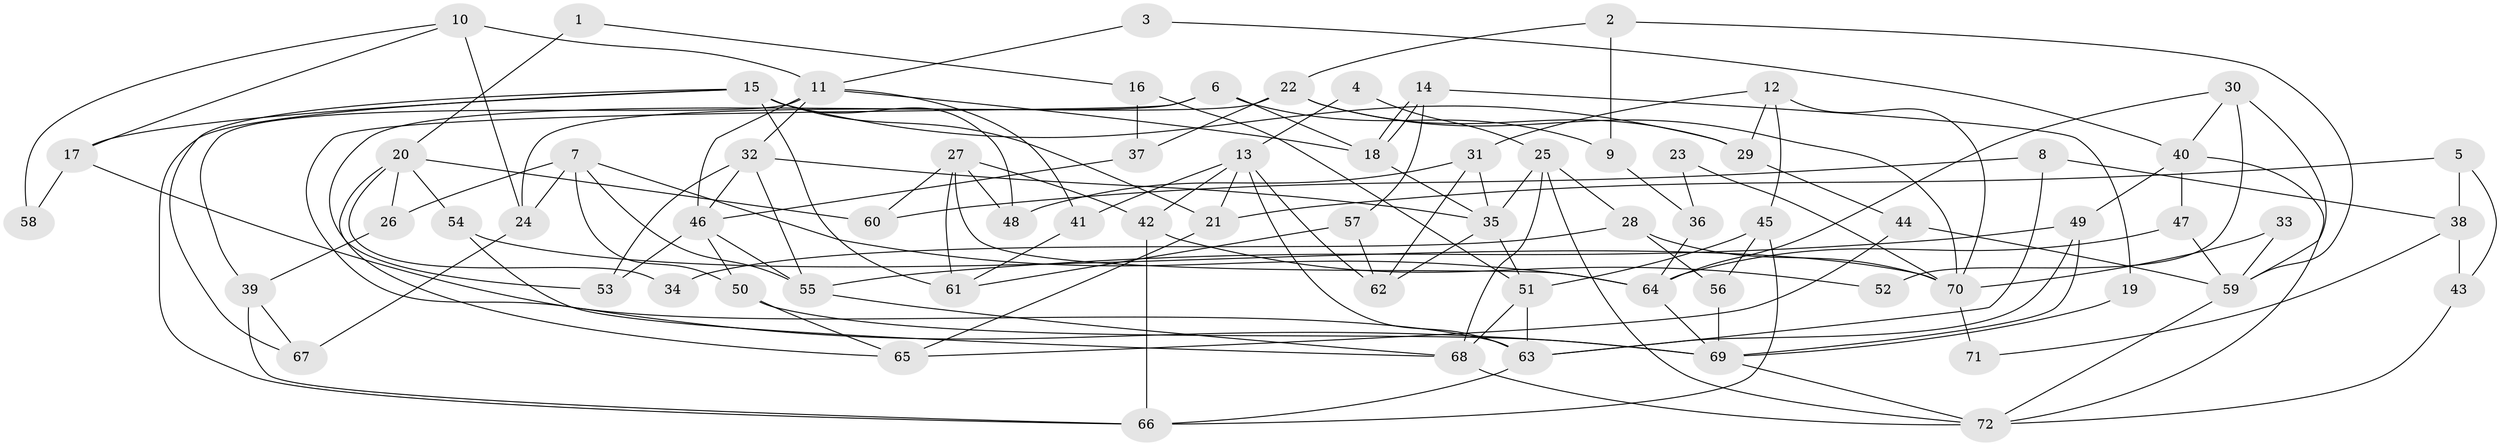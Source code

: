 // Generated by graph-tools (version 1.1) at 2025/50/03/09/25 03:50:04]
// undirected, 72 vertices, 144 edges
graph export_dot {
graph [start="1"]
  node [color=gray90,style=filled];
  1;
  2;
  3;
  4;
  5;
  6;
  7;
  8;
  9;
  10;
  11;
  12;
  13;
  14;
  15;
  16;
  17;
  18;
  19;
  20;
  21;
  22;
  23;
  24;
  25;
  26;
  27;
  28;
  29;
  30;
  31;
  32;
  33;
  34;
  35;
  36;
  37;
  38;
  39;
  40;
  41;
  42;
  43;
  44;
  45;
  46;
  47;
  48;
  49;
  50;
  51;
  52;
  53;
  54;
  55;
  56;
  57;
  58;
  59;
  60;
  61;
  62;
  63;
  64;
  65;
  66;
  67;
  68;
  69;
  70;
  71;
  72;
  1 -- 16;
  1 -- 20;
  2 -- 22;
  2 -- 59;
  2 -- 9;
  3 -- 11;
  3 -- 40;
  4 -- 25;
  4 -- 13;
  5 -- 21;
  5 -- 43;
  5 -- 38;
  6 -- 18;
  6 -- 53;
  6 -- 9;
  6 -- 63;
  7 -- 26;
  7 -- 55;
  7 -- 24;
  7 -- 50;
  7 -- 64;
  8 -- 63;
  8 -- 60;
  8 -- 38;
  9 -- 36;
  10 -- 24;
  10 -- 17;
  10 -- 11;
  10 -- 58;
  11 -- 32;
  11 -- 18;
  11 -- 39;
  11 -- 41;
  11 -- 46;
  12 -- 45;
  12 -- 29;
  12 -- 31;
  12 -- 70;
  13 -- 62;
  13 -- 63;
  13 -- 21;
  13 -- 41;
  13 -- 42;
  14 -- 18;
  14 -- 18;
  14 -- 57;
  14 -- 19;
  15 -- 61;
  15 -- 66;
  15 -- 17;
  15 -- 21;
  15 -- 29;
  15 -- 48;
  15 -- 67;
  16 -- 37;
  16 -- 51;
  17 -- 69;
  17 -- 58;
  18 -- 35;
  19 -- 69;
  20 -- 65;
  20 -- 54;
  20 -- 26;
  20 -- 34;
  20 -- 60;
  21 -- 65;
  22 -- 70;
  22 -- 29;
  22 -- 24;
  22 -- 37;
  23 -- 36;
  23 -- 70;
  24 -- 67;
  25 -- 35;
  25 -- 72;
  25 -- 28;
  25 -- 68;
  26 -- 39;
  27 -- 64;
  27 -- 42;
  27 -- 48;
  27 -- 60;
  27 -- 61;
  28 -- 56;
  28 -- 34;
  28 -- 70;
  29 -- 44;
  30 -- 64;
  30 -- 40;
  30 -- 52;
  30 -- 59;
  31 -- 48;
  31 -- 35;
  31 -- 62;
  32 -- 46;
  32 -- 35;
  32 -- 53;
  32 -- 55;
  33 -- 59;
  33 -- 70;
  35 -- 51;
  35 -- 62;
  36 -- 64;
  37 -- 46;
  38 -- 43;
  38 -- 71;
  39 -- 67;
  39 -- 66;
  40 -- 47;
  40 -- 49;
  40 -- 72;
  41 -- 61;
  42 -- 66;
  42 -- 52;
  43 -- 72;
  44 -- 59;
  44 -- 65;
  45 -- 66;
  45 -- 51;
  45 -- 56;
  46 -- 50;
  46 -- 53;
  46 -- 55;
  47 -- 59;
  47 -- 64;
  49 -- 63;
  49 -- 55;
  49 -- 69;
  50 -- 69;
  50 -- 65;
  51 -- 68;
  51 -- 63;
  54 -- 70;
  54 -- 68;
  55 -- 68;
  56 -- 69;
  57 -- 62;
  57 -- 61;
  59 -- 72;
  63 -- 66;
  64 -- 69;
  68 -- 72;
  69 -- 72;
  70 -- 71;
}
